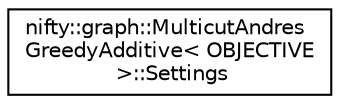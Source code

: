 digraph "Graphical Class Hierarchy"
{
  edge [fontname="Helvetica",fontsize="10",labelfontname="Helvetica",labelfontsize="10"];
  node [fontname="Helvetica",fontsize="10",shape=record];
  rankdir="LR";
  Node1 [label="nifty::graph::MulticutAndres\lGreedyAdditive\< OBJECTIVE\l \>::Settings",height=0.2,width=0.4,color="black", fillcolor="white", style="filled",URL="$structnifty_1_1graph_1_1MulticutAndresGreedyAdditive_1_1Settings.html"];
}
